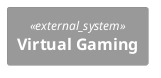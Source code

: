 @startuml SportRadar
!include <C4/C4_Container>
System_Ext(VirtualGaming, "Virtual Gaming", $link="./container/index.puml")
@enduml